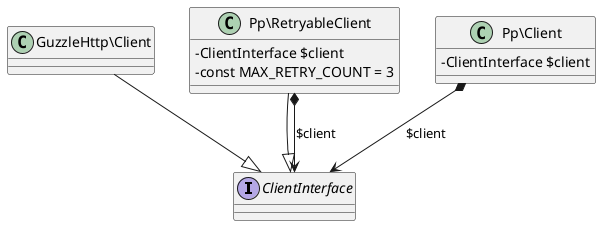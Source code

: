 @startuml

skinparam classAttributeIconSize 0

interface ClientInterface

class "GuzzleHttp\Client" {
}

class "Pp\RetryableClient" {
    - ClientInterface $client
    - const MAX_RETRY_COUNT = 3
}

class "Pp\Client" {
    - ClientInterface $client
}

"GuzzleHttp\Client" --|> ClientInterface
"Pp\RetryableClient" --|> ClientInterface

"Pp\RetryableClient" *--> ClientInterface : $client
"Pp\Client" *--> ClientInterface : $client

@enduml
